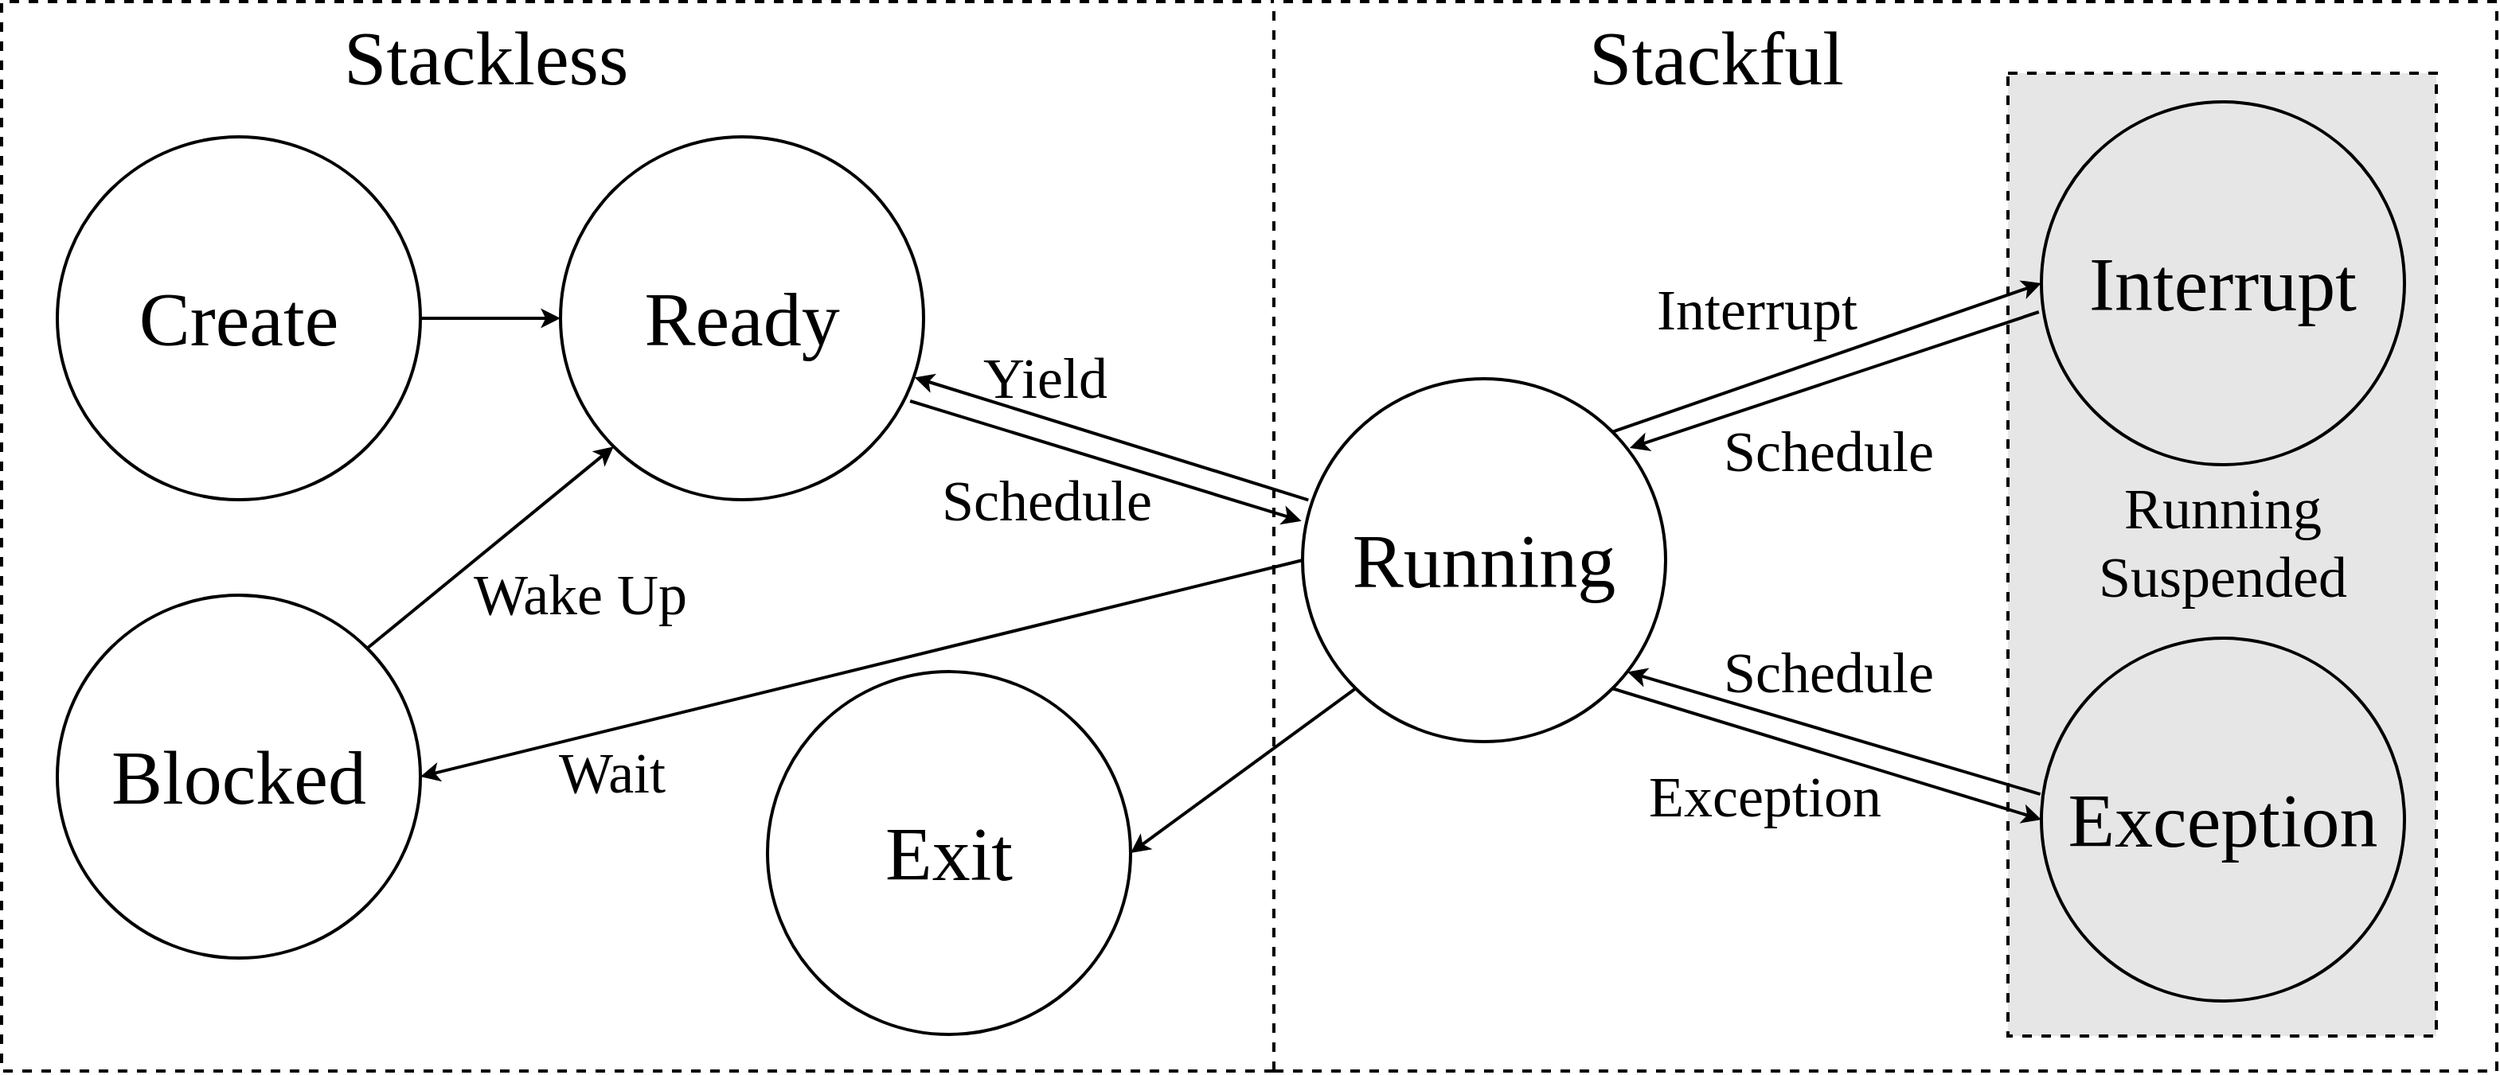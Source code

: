 <mxfile>
    <diagram name="第 1 页" id="LPM2Vj5LjhQS8KYkLOUM">
        <mxGraphModel dx="2514" dy="-448" grid="1" gridSize="48" guides="1" tooltips="1" connect="1" arrows="1" fold="1" page="1" pageScale="1" pageWidth="827" pageHeight="1169" math="0" shadow="0">
            <root>
                <mxCell id="0"/>
                <mxCell id="1" parent="0"/>
                <mxCell id="crDA0Zm2AfeQVzm_l3jU-27" value="" style="swimlane;horizontal=0;whiteSpace=wrap;html=1;startSize=768;direction=west;container=0;dashed=1;fillColor=none;strokeColor=default;fillStyle=auto;fontSize=48;fontFamily=Times New Roman;fontStyle=0;fontColor=default;swimlaneLine=1;strokeWidth=2;" parent="1" vertex="1">
                    <mxGeometry x="-1615" y="1418" width="1567" height="672" as="geometry">
                        <mxRectangle x="-830" y="110" width="40" height="150" as="alternateBounds"/>
                    </mxGeometry>
                </mxCell>
                <mxCell id="crDA0Zm2AfeQVzm_l3jU-44" style="edgeStyle=orthogonalEdgeStyle;rounded=0;orthogonalLoop=1;jettySize=auto;html=1;exitX=1;exitY=0.5;exitDx=0;exitDy=0;entryX=0;entryY=0.5;entryDx=0;entryDy=0;fontStyle=0;fontSize=48;fontColor=default;swimlaneLine=1;fontFamily=Times New Roman;strokeWidth=2;" parent="crDA0Zm2AfeQVzm_l3jU-27" source="crDA0Zm2AfeQVzm_l3jU-11" target="crDA0Zm2AfeQVzm_l3jU-10" edge="1">
                    <mxGeometry relative="1" as="geometry"/>
                </mxCell>
                <mxCell id="crDA0Zm2AfeQVzm_l3jU-11" value="&lt;font style=&quot;font-size: 48px;&quot;&gt;Create&lt;br style=&quot;font-size: 48px;&quot;&gt;&lt;/font&gt;" style="ellipse;whiteSpace=wrap;html=1;aspect=fixed;fillColor=none;strokeColor=#000000;strokeWidth=2;shadow=0;fontColor=default;fontStyle=0;fontSize=48;fontFamily=Times New Roman;swimlaneLine=1;" parent="crDA0Zm2AfeQVzm_l3jU-27" vertex="1">
                    <mxGeometry x="35" y="85" width="228" height="228" as="geometry"/>
                </mxCell>
                <mxCell id="crDA0Zm2AfeQVzm_l3jU-45" style="rounded=0;orthogonalLoop=1;jettySize=auto;html=1;exitX=1;exitY=0;exitDx=0;exitDy=0;entryX=0;entryY=1;entryDx=0;entryDy=0;fontStyle=0;fontSize=48;fontColor=default;swimlaneLine=1;fontFamily=Times New Roman;strokeWidth=2;" parent="crDA0Zm2AfeQVzm_l3jU-27" source="crDA0Zm2AfeQVzm_l3jU-13" target="crDA0Zm2AfeQVzm_l3jU-10" edge="1">
                    <mxGeometry relative="1" as="geometry"/>
                </mxCell>
                <mxCell id="crDA0Zm2AfeQVzm_l3jU-63" value="&lt;font style=&quot;font-size: 36px;&quot;&gt;Wake Up&lt;/font&gt;" style="edgeLabel;html=1;align=center;verticalAlign=middle;resizable=0;points=[];fontColor=default;labelBackgroundColor=none;fontFamily=Times New Roman;fontSize=36;" parent="crDA0Zm2AfeQVzm_l3jU-45" vertex="1" connectable="0">
                    <mxGeometry x="0.138" y="-3" relative="1" as="geometry">
                        <mxPoint x="43" y="36" as="offset"/>
                    </mxGeometry>
                </mxCell>
                <mxCell id="crDA0Zm2AfeQVzm_l3jU-13" value="&lt;font style=&quot;font-size: 48px;&quot;&gt;Blocked&lt;br style=&quot;font-size: 48px;&quot;&gt;&lt;/font&gt;" style="ellipse;whiteSpace=wrap;html=1;aspect=fixed;fillColor=none;strokeColor=#000000;strokeWidth=2;shadow=0;fontColor=default;fontStyle=0;fontSize=48;fontFamily=Times New Roman;swimlaneLine=1;" parent="crDA0Zm2AfeQVzm_l3jU-27" vertex="1">
                    <mxGeometry x="35" y="373" width="228" height="228" as="geometry"/>
                </mxCell>
                <mxCell id="crDA0Zm2AfeQVzm_l3jU-48" style="rounded=0;orthogonalLoop=1;jettySize=auto;html=1;exitX=0.963;exitY=0.728;exitDx=0;exitDy=0;entryX=-0.003;entryY=0.392;entryDx=0;entryDy=0;exitPerimeter=0;entryPerimeter=0;fontStyle=0;fontSize=48;fontColor=default;swimlaneLine=1;fontFamily=Times New Roman;strokeWidth=2;" parent="crDA0Zm2AfeQVzm_l3jU-27" source="crDA0Zm2AfeQVzm_l3jU-10" target="crDA0Zm2AfeQVzm_l3jU-9" edge="1">
                    <mxGeometry relative="1" as="geometry">
                        <mxPoint x="603.334" y="236.996" as="sourcePoint"/>
                        <mxPoint x="767.998" y="314.212" as="targetPoint"/>
                    </mxGeometry>
                </mxCell>
                <mxCell id="crDA0Zm2AfeQVzm_l3jU-66" value="&lt;font style=&quot;font-size: 36px;&quot;&gt;Yield&lt;/font&gt;" style="edgeLabel;html=1;align=center;verticalAlign=middle;resizable=0;points=[];labelBackgroundColor=none;fontFamily=Times New Roman;fontSize=36;" parent="crDA0Zm2AfeQVzm_l3jU-48" vertex="1" connectable="0">
                    <mxGeometry x="-0.077" relative="1" as="geometry">
                        <mxPoint x="-29" y="-49" as="offset"/>
                    </mxGeometry>
                </mxCell>
                <mxCell id="crDA0Zm2AfeQVzm_l3jU-10" value="&lt;font style=&quot;font-size: 48px;&quot;&gt;Ready&lt;br style=&quot;font-size: 48px;&quot;&gt;&lt;/font&gt;" style="ellipse;whiteSpace=wrap;html=1;aspect=fixed;fillColor=none;strokeColor=#000000;strokeWidth=2;shadow=0;fontColor=default;fontStyle=0;fontSize=48;fontFamily=Times New Roman;swimlaneLine=1;" parent="crDA0Zm2AfeQVzm_l3jU-27" vertex="1">
                    <mxGeometry x="351" y="85" width="228" height="228" as="geometry"/>
                </mxCell>
                <mxCell id="crDA0Zm2AfeQVzm_l3jU-12" value="&lt;font style=&quot;font-size: 48px;&quot;&gt;Exit&lt;br style=&quot;font-size: 48px;&quot;&gt;&lt;/font&gt;" style="ellipse;whiteSpace=wrap;html=1;aspect=fixed;fillColor=none;strokeColor=#000000;strokeWidth=2;shadow=0;fontColor=default;fontStyle=0;fontSize=48;fontFamily=Times New Roman;swimlaneLine=1;" parent="crDA0Zm2AfeQVzm_l3jU-27" vertex="1">
                    <mxGeometry x="481" y="421" width="228" height="228" as="geometry"/>
                </mxCell>
                <mxCell id="crDA0Zm2AfeQVzm_l3jU-49" style="rounded=0;orthogonalLoop=1;jettySize=auto;html=1;exitX=0.016;exitY=0.334;exitDx=0;exitDy=0;entryX=0.975;entryY=0.663;entryDx=0;entryDy=0;exitPerimeter=0;entryPerimeter=0;fontStyle=0;fontSize=48;fontColor=default;swimlaneLine=1;fontFamily=Times New Roman;strokeWidth=2;" parent="crDA0Zm2AfeQVzm_l3jU-27" source="crDA0Zm2AfeQVzm_l3jU-9" target="crDA0Zm2AfeQVzm_l3jU-10" edge="1">
                    <mxGeometry relative="1" as="geometry"/>
                </mxCell>
                <mxCell id="crDA0Zm2AfeQVzm_l3jU-65" value="&lt;font style=&quot;font-size: 36px;&quot;&gt;Schedule&lt;/font&gt;" style="edgeLabel;html=1;align=center;verticalAlign=middle;resizable=0;points=[];labelBackgroundColor=none;fontFamily=Times New Roman;fontSize=36;" parent="crDA0Zm2AfeQVzm_l3jU-49" vertex="1" connectable="0">
                    <mxGeometry x="0.451" y="-1" relative="1" as="geometry">
                        <mxPoint x="14" y="57" as="offset"/>
                    </mxGeometry>
                </mxCell>
                <mxCell id="crDA0Zm2AfeQVzm_l3jU-50" style="rounded=0;orthogonalLoop=1;jettySize=auto;html=1;entryX=1;entryY=0.5;entryDx=0;entryDy=0;fontStyle=0;fontSize=48;fontColor=default;swimlaneLine=1;fontFamily=Times New Roman;strokeWidth=2;exitX=0;exitY=0.5;exitDx=0;exitDy=0;" parent="crDA0Zm2AfeQVzm_l3jU-27" source="crDA0Zm2AfeQVzm_l3jU-9" target="crDA0Zm2AfeQVzm_l3jU-13" edge="1">
                    <mxGeometry relative="1" as="geometry">
                        <mxPoint x="764" y="336" as="sourcePoint"/>
                    </mxGeometry>
                </mxCell>
                <mxCell id="crDA0Zm2AfeQVzm_l3jU-64" value="&lt;font style=&quot;font-size: 36px;&quot;&gt;Wait&lt;/font&gt;" style="edgeLabel;html=1;align=center;verticalAlign=middle;resizable=0;points=[];labelBackgroundColor=none;fontFamily=Times New Roman;fontSize=36;" parent="crDA0Zm2AfeQVzm_l3jU-50" vertex="1" connectable="0">
                    <mxGeometry x="0.738" relative="1" as="geometry">
                        <mxPoint x="47" y="16" as="offset"/>
                    </mxGeometry>
                </mxCell>
                <mxCell id="crDA0Zm2AfeQVzm_l3jU-51" style="rounded=0;orthogonalLoop=1;jettySize=auto;html=1;exitX=0;exitY=1;exitDx=0;exitDy=0;entryX=1;entryY=0.5;entryDx=0;entryDy=0;fontStyle=0;fontSize=48;fontColor=default;swimlaneLine=1;fontFamily=Times New Roman;strokeWidth=2;" parent="crDA0Zm2AfeQVzm_l3jU-27" source="crDA0Zm2AfeQVzm_l3jU-9" target="crDA0Zm2AfeQVzm_l3jU-12" edge="1">
                    <mxGeometry relative="1" as="geometry"/>
                </mxCell>
                <mxCell id="crDA0Zm2AfeQVzm_l3jU-41" value="" style="rounded=0;whiteSpace=wrap;html=1;fillColor=#E6E6E6;dashed=1;strokeColor=default;strokeWidth=2;fontSize=48;fontFamily=Times New Roman;fontStyle=0;fontColor=default;swimlaneLine=1;" parent="crDA0Zm2AfeQVzm_l3jU-27" vertex="1">
                    <mxGeometry x="1260" y="45" width="269" height="605" as="geometry"/>
                </mxCell>
                <mxCell id="crDA0Zm2AfeQVzm_l3jU-52" style="rounded=0;orthogonalLoop=1;jettySize=auto;html=1;exitX=1;exitY=0;exitDx=0;exitDy=0;entryX=0;entryY=0.5;entryDx=0;entryDy=0;fontStyle=0;fontSize=48;fontColor=default;swimlaneLine=1;fontFamily=Times New Roman;strokeWidth=2;" parent="crDA0Zm2AfeQVzm_l3jU-27" source="crDA0Zm2AfeQVzm_l3jU-9" target="crDA0Zm2AfeQVzm_l3jU-8" edge="1">
                    <mxGeometry relative="1" as="geometry"/>
                </mxCell>
                <mxCell id="crDA0Zm2AfeQVzm_l3jU-67" value="&lt;font style=&quot;font-size: 36px;&quot;&gt;Interrupt&lt;/font&gt;" style="edgeLabel;html=1;align=center;verticalAlign=middle;resizable=0;points=[];labelBackgroundColor=none;fontFamily=Times New Roman;fontSize=36;" parent="crDA0Zm2AfeQVzm_l3jU-52" vertex="1" connectable="0">
                    <mxGeometry x="0.5" y="-1" relative="1" as="geometry">
                        <mxPoint x="-112" y="-7" as="offset"/>
                    </mxGeometry>
                </mxCell>
                <mxCell id="crDA0Zm2AfeQVzm_l3jU-9" value="&lt;font style=&quot;font-size: 48px;&quot;&gt;Running&lt;br style=&quot;font-size: 48px;&quot;&gt;&lt;/font&gt;" style="ellipse;whiteSpace=wrap;html=1;aspect=fixed;fillColor=default;strokeColor=#000000;strokeWidth=2;shadow=0;fontColor=default;fontStyle=0;fontSize=48;fontFamily=Times New Roman;swimlaneLine=1;" parent="crDA0Zm2AfeQVzm_l3jU-27" vertex="1">
                    <mxGeometry x="817" y="237" width="228" height="228" as="geometry"/>
                </mxCell>
                <mxCell id="crDA0Zm2AfeQVzm_l3jU-54" style="rounded=0;orthogonalLoop=1;jettySize=auto;html=1;exitX=-0.007;exitY=0.579;exitDx=0;exitDy=0;entryX=0.901;entryY=0.191;entryDx=0;entryDy=0;exitPerimeter=0;entryPerimeter=0;fontStyle=0;fontSize=48;fontColor=default;swimlaneLine=1;fontFamily=Times New Roman;strokeWidth=2;" parent="crDA0Zm2AfeQVzm_l3jU-27" source="crDA0Zm2AfeQVzm_l3jU-8" target="crDA0Zm2AfeQVzm_l3jU-9" edge="1">
                    <mxGeometry relative="1" as="geometry">
                        <mxPoint x="1201.0" y="189.61" as="sourcePoint"/>
                        <mxPoint x="1011.61" y="279" as="targetPoint"/>
                    </mxGeometry>
                </mxCell>
                <mxCell id="crDA0Zm2AfeQVzm_l3jU-70" value="&lt;font style=&quot;font-size: 36px;&quot;&gt;Schedule&lt;/font&gt;" style="edgeLabel;html=1;align=center;verticalAlign=middle;resizable=0;points=[];labelBackgroundColor=none;fontFamily=Times New Roman;fontSize=36;" parent="crDA0Zm2AfeQVzm_l3jU-54" vertex="1" connectable="0">
                    <mxGeometry x="0.19" y="9" relative="1" as="geometry">
                        <mxPoint x="17" y="28" as="offset"/>
                    </mxGeometry>
                </mxCell>
                <mxCell id="crDA0Zm2AfeQVzm_l3jU-55" style="rounded=0;orthogonalLoop=1;jettySize=auto;html=1;exitX=-0.003;exitY=0.43;exitDx=0;exitDy=0;entryX=0.895;entryY=0.808;entryDx=0;entryDy=0;entryPerimeter=0;exitPerimeter=0;fontStyle=0;fontSize=48;fontColor=default;swimlaneLine=1;fontFamily=Times New Roman;strokeWidth=2;" parent="crDA0Zm2AfeQVzm_l3jU-27" source="crDA0Zm2AfeQVzm_l3jU-7" target="crDA0Zm2AfeQVzm_l3jU-9" edge="1">
                    <mxGeometry relative="1" as="geometry">
                        <mxPoint x="1215.39" y="507.39" as="sourcePoint"/>
                        <mxPoint x="1026.0" y="421" as="targetPoint"/>
                    </mxGeometry>
                </mxCell>
                <mxCell id="crDA0Zm2AfeQVzm_l3jU-43" value="&lt;span style=&quot;font-style: normal; font-variant-ligatures: normal; font-variant-caps: normal; letter-spacing: normal; orphans: 2; text-align: center; text-indent: 0px; text-transform: none; widows: 2; word-spacing: 0px; -webkit-text-stroke-width: 0px; text-decoration-thickness: initial; text-decoration-style: initial; text-decoration-color: initial; float: none; display: inline !important; font-size: 48px;&quot;&gt;&lt;font style=&quot;font-size: 48px;&quot;&gt;Stackless&lt;/font&gt;&lt;/span&gt;" style="text;whiteSpace=wrap;html=1;fontStyle=0;labelBackgroundColor=none;fontSize=48;fontFamily=Times New Roman;fontColor=default;swimlaneLine=1;" parent="crDA0Zm2AfeQVzm_l3jU-27" vertex="1">
                    <mxGeometry x="213" width="186" height="71" as="geometry"/>
                </mxCell>
                <mxCell id="crDA0Zm2AfeQVzm_l3jU-42" value="&lt;span style=&quot;font-style: normal; font-variant-ligatures: normal; font-variant-caps: normal; letter-spacing: normal; orphans: 2; text-align: center; text-indent: 0px; text-transform: none; widows: 2; word-spacing: 0px; -webkit-text-stroke-width: 0px; text-decoration-thickness: initial; text-decoration-style: initial; text-decoration-color: initial; float: none; display: inline !important; font-size: 48px;&quot;&gt;&lt;font style=&quot;font-size: 48px;&quot;&gt;Stackful&lt;/font&gt;&lt;/span&gt;" style="text;whiteSpace=wrap;html=1;fontStyle=0;labelBackgroundColor=none;fontSize=48;fontFamily=Times New Roman;fontColor=default;swimlaneLine=1;" parent="crDA0Zm2AfeQVzm_l3jU-27" vertex="1">
                    <mxGeometry x="995" width="180" height="71" as="geometry"/>
                </mxCell>
                <mxCell id="crDA0Zm2AfeQVzm_l3jU-46" value="&lt;div style=&quot;font-size: 36px;&quot;&gt;&lt;span style=&quot;font-size: 36px; background-color: initial;&quot;&gt;Running&lt;/span&gt;&lt;/div&gt;&lt;span style=&quot;font-style: normal; font-variant-ligatures: normal; font-variant-caps: normal; letter-spacing: normal; orphans: 2; text-indent: 0px; text-transform: none; widows: 2; word-spacing: 0px; -webkit-text-stroke-width: 0px; text-decoration-thickness: initial; text-decoration-style: initial; text-decoration-color: initial; float: none; font-size: 36px; display: inline !important;&quot;&gt;&lt;div style=&quot;font-size: 36px;&quot;&gt;&lt;span style=&quot;font-size: 36px; background-color: initial;&quot;&gt;Suspended&lt;/span&gt;&lt;/div&gt;&lt;/span&gt;" style="text;whiteSpace=wrap;html=1;fontStyle=0;labelBackgroundColor=none;fontSize=36;fontFamily=Times New Roman;fontColor=default;swimlaneLine=1;align=center;" parent="crDA0Zm2AfeQVzm_l3jU-27" vertex="1">
                    <mxGeometry x="1302" y="291" width="186" height="144" as="geometry"/>
                </mxCell>
                <mxCell id="crDA0Zm2AfeQVzm_l3jU-71" value="&lt;font style=&quot;font-size: 36px;&quot;&gt;Schedule&lt;/font&gt;" style="edgeLabel;html=1;align=center;verticalAlign=middle;resizable=0;points=[];labelBackgroundColor=none;fontFamily=Times New Roman;fontSize=36;" parent="crDA0Zm2AfeQVzm_l3jU-27" vertex="1" connectable="0">
                    <mxGeometry x="1146.998" y="422.001" as="geometry"/>
                </mxCell>
                <mxCell id="crDA0Zm2AfeQVzm_l3jU-8" value="&lt;font style=&quot;font-size: 48px;&quot;&gt;Interrupt&lt;br style=&quot;font-size: 48px;&quot;&gt;&lt;/font&gt;" style="ellipse;whiteSpace=wrap;html=1;aspect=fixed;fillColor=none;strokeColor=#000000;strokeWidth=2;shadow=0;fontColor=default;fontStyle=0;fontSize=48;fontFamily=Times New Roman;swimlaneLine=1;" parent="crDA0Zm2AfeQVzm_l3jU-27" vertex="1">
                    <mxGeometry x="1281" y="63" width="228" height="228" as="geometry"/>
                </mxCell>
                <mxCell id="crDA0Zm2AfeQVzm_l3jU-7" value="&lt;font style=&quot;font-size: 48px;&quot;&gt;Exception&lt;br style=&quot;font-size: 48px;&quot;&gt;&lt;/font&gt;" style="ellipse;whiteSpace=wrap;html=1;aspect=fixed;fillColor=none;strokeColor=#000000;strokeWidth=2;shadow=0;fontColor=default;fontStyle=0;fontSize=48;fontFamily=Times New Roman;swimlaneLine=1;" parent="crDA0Zm2AfeQVzm_l3jU-27" vertex="1">
                    <mxGeometry x="1281" y="400" width="228" height="228" as="geometry"/>
                </mxCell>
                <mxCell id="crDA0Zm2AfeQVzm_l3jU-53" style="rounded=0;orthogonalLoop=1;jettySize=auto;html=1;exitX=1;exitY=1;exitDx=0;exitDy=0;entryX=0;entryY=0.5;entryDx=0;entryDy=0;fontStyle=0;fontSize=48;fontColor=default;swimlaneLine=1;fontFamily=Times New Roman;strokeWidth=2;" parent="crDA0Zm2AfeQVzm_l3jU-27" source="crDA0Zm2AfeQVzm_l3jU-9" target="crDA0Zm2AfeQVzm_l3jU-7" edge="1">
                    <mxGeometry relative="1" as="geometry"/>
                </mxCell>
                <mxCell id="crDA0Zm2AfeQVzm_l3jU-69" value="&lt;font style=&quot;font-size: 36px;&quot;&gt;Exception&lt;/font&gt;" style="edgeLabel;html=1;align=center;verticalAlign=middle;resizable=0;points=[];labelBackgroundColor=none;fontFamily=Times New Roman;fontSize=36;" parent="crDA0Zm2AfeQVzm_l3jU-53" vertex="1" connectable="0">
                    <mxGeometry x="-0.098" y="-6" relative="1" as="geometry">
                        <mxPoint x="-25" y="25" as="offset"/>
                    </mxGeometry>
                </mxCell>
            </root>
        </mxGraphModel>
    </diagram>
</mxfile>